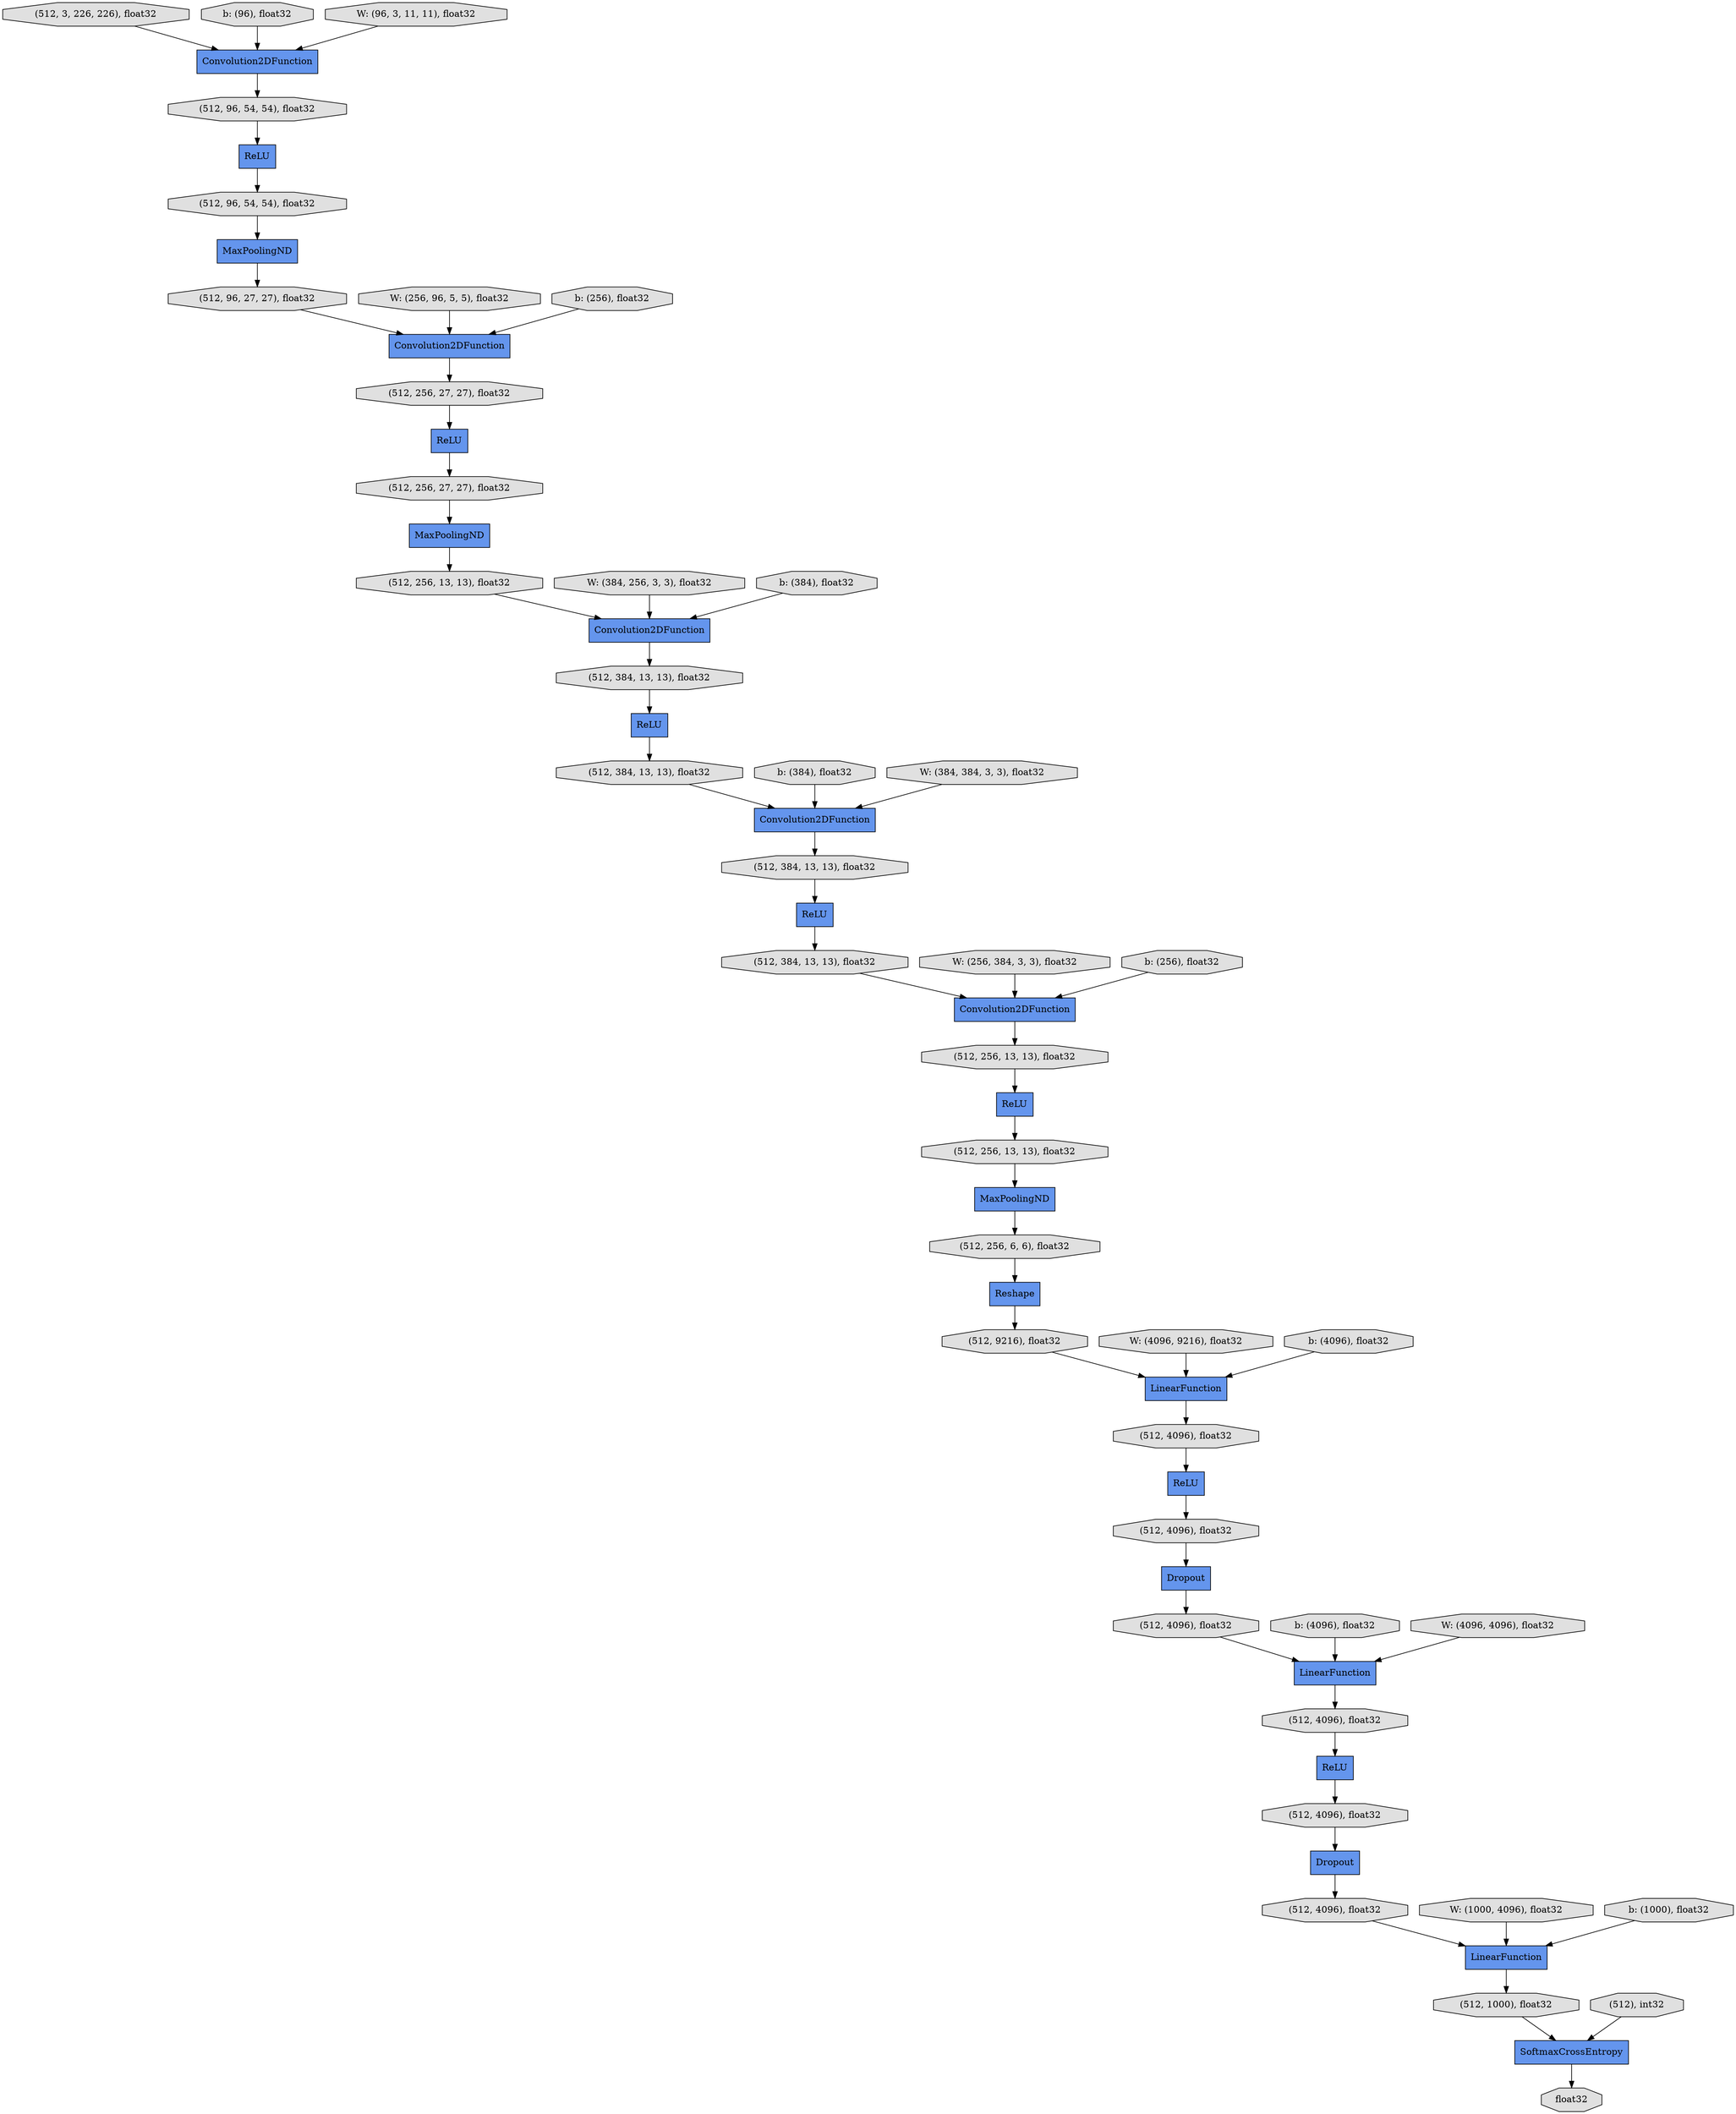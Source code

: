 digraph graphname{rankdir=TB;46958140518480 [label="(512, 3, 226, 226), float32",shape="octagon",fillcolor="#E0E0E0",style="filled"];46956593459344 [label="b: (4096), float32",shape="octagon",fillcolor="#E0E0E0",style="filled"];46956593440912 [label="b: (384), float32",shape="octagon",fillcolor="#E0E0E0",style="filled"];46958139959440 [label="Convolution2DFunction",shape="record",fillcolor="#6495ED",style="filled"];46956593360848 [label="b: (96), float32",shape="octagon",fillcolor="#E0E0E0",style="filled"];46958120763600 [label="(512, 4096), float32",shape="octagon",fillcolor="#E0E0E0",style="filled"];46958120732880 [label="ReLU",shape="record",fillcolor="#6495ED",style="filled"];46956593561808 [label="(512, 96, 54, 54), float32",shape="octagon",fillcolor="#E0E0E0",style="filled"];46958120732944 [label="(512, 4096), float32",shape="octagon",fillcolor="#E0E0E0",style="filled"];46958120833296 [label="Convolution2DFunction",shape="record",fillcolor="#6495ED",style="filled"];46958120765776 [label="(512, 1000), float32",shape="octagon",fillcolor="#E0E0E0",style="filled"];46958120733008 [label="Dropout",shape="record",fillcolor="#6495ED",style="filled"];46956507404688 [label="ReLU",shape="record",fillcolor="#6495ED",style="filled"];46958120833424 [label="(512, 96, 54, 54), float32",shape="octagon",fillcolor="#E0E0E0",style="filled"];46956593459664 [label="W: (1000, 4096), float32",shape="octagon",fillcolor="#E0E0E0",style="filled"];46956593441232 [label="W: (256, 384, 3, 3), float32",shape="octagon",fillcolor="#E0E0E0",style="filled"];46958140293008 [label="(512, 256, 27, 27), float32",shape="octagon",fillcolor="#E0E0E0",style="filled"];46958120733200 [label="LinearFunction",shape="record",fillcolor="#6495ED",style="filled"];46958140289616 [label="ReLU",shape="record",fillcolor="#6495ED",style="filled"];46956593439312 [label="W: (256, 96, 5, 5), float32",shape="octagon",fillcolor="#E0E0E0",style="filled"];46958140129872 [label="MaxPoolingND",shape="record",fillcolor="#6495ED",style="filled"];46958120766096 [label="(512, 4096), float32",shape="octagon",fillcolor="#E0E0E0",style="filled"];46958120620688 [label="ReLU",shape="record",fillcolor="#6495ED",style="filled"];46956512490128 [label="W: (96, 3, 11, 11), float32",shape="octagon",fillcolor="#E0E0E0",style="filled"];46958140213968 [label="SoftmaxCrossEntropy",shape="record",fillcolor="#6495ED",style="filled"];46958120766224 [label="float32",shape="octagon",fillcolor="#E0E0E0",style="filled"];46958140293072 [label="MaxPoolingND",shape="record",fillcolor="#6495ED",style="filled"];46956593441552 [label="b: (256), float32",shape="octagon",fillcolor="#E0E0E0",style="filled"];46956593462032 [label="ReLU",shape="record",fillcolor="#6495ED",style="filled"];46956593460048 [label="b: (1000), float32",shape="octagon",fillcolor="#E0E0E0",style="filled"];46958120765392 [label="LinearFunction",shape="record",fillcolor="#6495ED",style="filled"];46958120833808 [label="(512, 256, 27, 27), float32",shape="octagon",fillcolor="#E0E0E0",style="filled"];46958120833872 [label="(512, 96, 27, 27), float32",shape="octagon",fillcolor="#E0E0E0",style="filled"];46956593439632 [label="b: (256), float32",shape="octagon",fillcolor="#E0E0E0",style="filled"];46958120766480 [label="Convolution2DFunction",shape="record",fillcolor="#6495ED",style="filled"];46956593441872 [label="W: (4096, 9216), float32",shape="octagon",fillcolor="#E0E0E0",style="filled"];46958120834128 [label="ReLU",shape="record",fillcolor="#6495ED",style="filled"];46958120733776 [label="(512, 384, 13, 13), float32",shape="octagon",fillcolor="#E0E0E0",style="filled"];46958120733904 [label="(512, 256, 6, 6), float32",shape="octagon",fillcolor="#E0E0E0",style="filled"];46956593439952 [label="W: (384, 256, 3, 3), float32",shape="octagon",fillcolor="#E0E0E0",style="filled"];46958120734032 [label="(512, 384, 13, 13), float32",shape="octagon",fillcolor="#E0E0E0",style="filled"];46956593442192 [label="b: (4096), float32",shape="octagon",fillcolor="#E0E0E0",style="filled"];46958140292496 [label="(512, 256, 13, 13), float32",shape="octagon",fillcolor="#E0E0E0",style="filled"];46958120766928 [label="(512, 4096), float32",shape="octagon",fillcolor="#E0E0E0",style="filled"];46958140292560 [label="Convolution2DFunction",shape="record",fillcolor="#6495ED",style="filled"];46958120732560 [label="(512, 9216), float32",shape="octagon",fillcolor="#E0E0E0",style="filled"];46958140292624 [label="(512, 384, 13, 13), float32",shape="octagon",fillcolor="#E0E0E0",style="filled"];46956593440272 [label="b: (384), float32",shape="octagon",fillcolor="#E0E0E0",style="filled"];46958140292688 [label="Convolution2DFunction",shape="record",fillcolor="#6495ED",style="filled"];46958120732304 [label="LinearFunction",shape="record",fillcolor="#6495ED",style="filled"];46958140292752 [label="ReLU",shape="record",fillcolor="#6495ED",style="filled"];46958120734352 [label="(512, 256, 13, 13), float32",shape="octagon",fillcolor="#E0E0E0",style="filled"];46956593462928 [label="MaxPoolingND",shape="record",fillcolor="#6495ED",style="filled"];46958120765136 [label="(512, 4096), float32",shape="octagon",fillcolor="#E0E0E0",style="filled"];46958120732368 [label="(512, 4096), float32",shape="octagon",fillcolor="#E0E0E0",style="filled"];46956593442576 [label="W: (4096, 4096), float32",shape="octagon",fillcolor="#E0E0E0",style="filled"];46958120734480 [label="(512, 256, 13, 13), float32",shape="octagon",fillcolor="#E0E0E0",style="filled"];46958140290832 [label="(512, 384, 13, 13), float32",shape="octagon",fillcolor="#E0E0E0",style="filled"];46958120734544 [label="Reshape",shape="record",fillcolor="#6495ED",style="filled"];46956593440592 [label="W: (384, 384, 3, 3), float32",shape="octagon",fillcolor="#E0E0E0",style="filled"];46958120734608 [label="Dropout",shape="record",fillcolor="#6495ED",style="filled"];46958120767440 [label="(512), int32",shape="octagon",fillcolor="#E0E0E0",style="filled"];46958120766096 -> 46958120732880;46958140289616 -> 46958120734352;46956593459664 -> 46958120765392;46958120732880 -> 46958120763600;46958120766480 -> 46956593561808;46958140213968 -> 46958120766224;46958120734352 -> 46958140293072;46956593360848 -> 46958120766480;46958120767440 -> 46958140213968;46958140292752 -> 46958120732944;46958120732560 -> 46958120733200;46958140129872 -> 46958120833872;46956593561808 -> 46958120620688;46958120763600 -> 46958120733008;46958120833296 -> 46958140290832;46956593439632 -> 46958139959440;46958140292560 -> 46958120734480;46956593439312 -> 46958139959440;46956593442576 -> 46958120732304;46956593441232 -> 46958140292560;46958120733776 -> 46958120834128;46958140292496 -> 46958120833296;46958120765392 -> 46958120765776;46956593460048 -> 46958120765392;46958120732304 -> 46958120766096;46958120833872 -> 46958139959440;46958120765136 -> 46958120765392;46958120732944 -> 46958120734608;46956593442192 -> 46958120733200;46958140293072 -> 46958120733904;46956593441872 -> 46958120733200;46956593440592 -> 46958140292688;46958120833808 -> 46956507404688;46958120765776 -> 46958140213968;46958120733904 -> 46958120734544;46956593462928 -> 46958140292496;46958140293008 -> 46956593462928;46958120734480 -> 46958140289616;46958120620688 -> 46958120833424;46958140292688 -> 46958120733776;46958120733200 -> 46958120732368;46956593459344 -> 46958120732304;46956593462032 -> 46958140292624;46956593439952 -> 46958120833296;46958120834128 -> 46958120734032;46958139959440 -> 46958120833808;46956593440912 -> 46958140292688;46958140518480 -> 46958120766480;46958120734608 -> 46958120766928;46958120734544 -> 46958120732560;46956512490128 -> 46958120766480;46958120766928 -> 46958120732304;46956593441552 -> 46958140292560;46958120833424 -> 46958140129872;46958120734032 -> 46958140292560;46956593440272 -> 46958120833296;46956507404688 -> 46958140293008;46958140292624 -> 46958140292688;46958140290832 -> 46956593462032;46958120732368 -> 46958140292752;46958120733008 -> 46958120765136;}